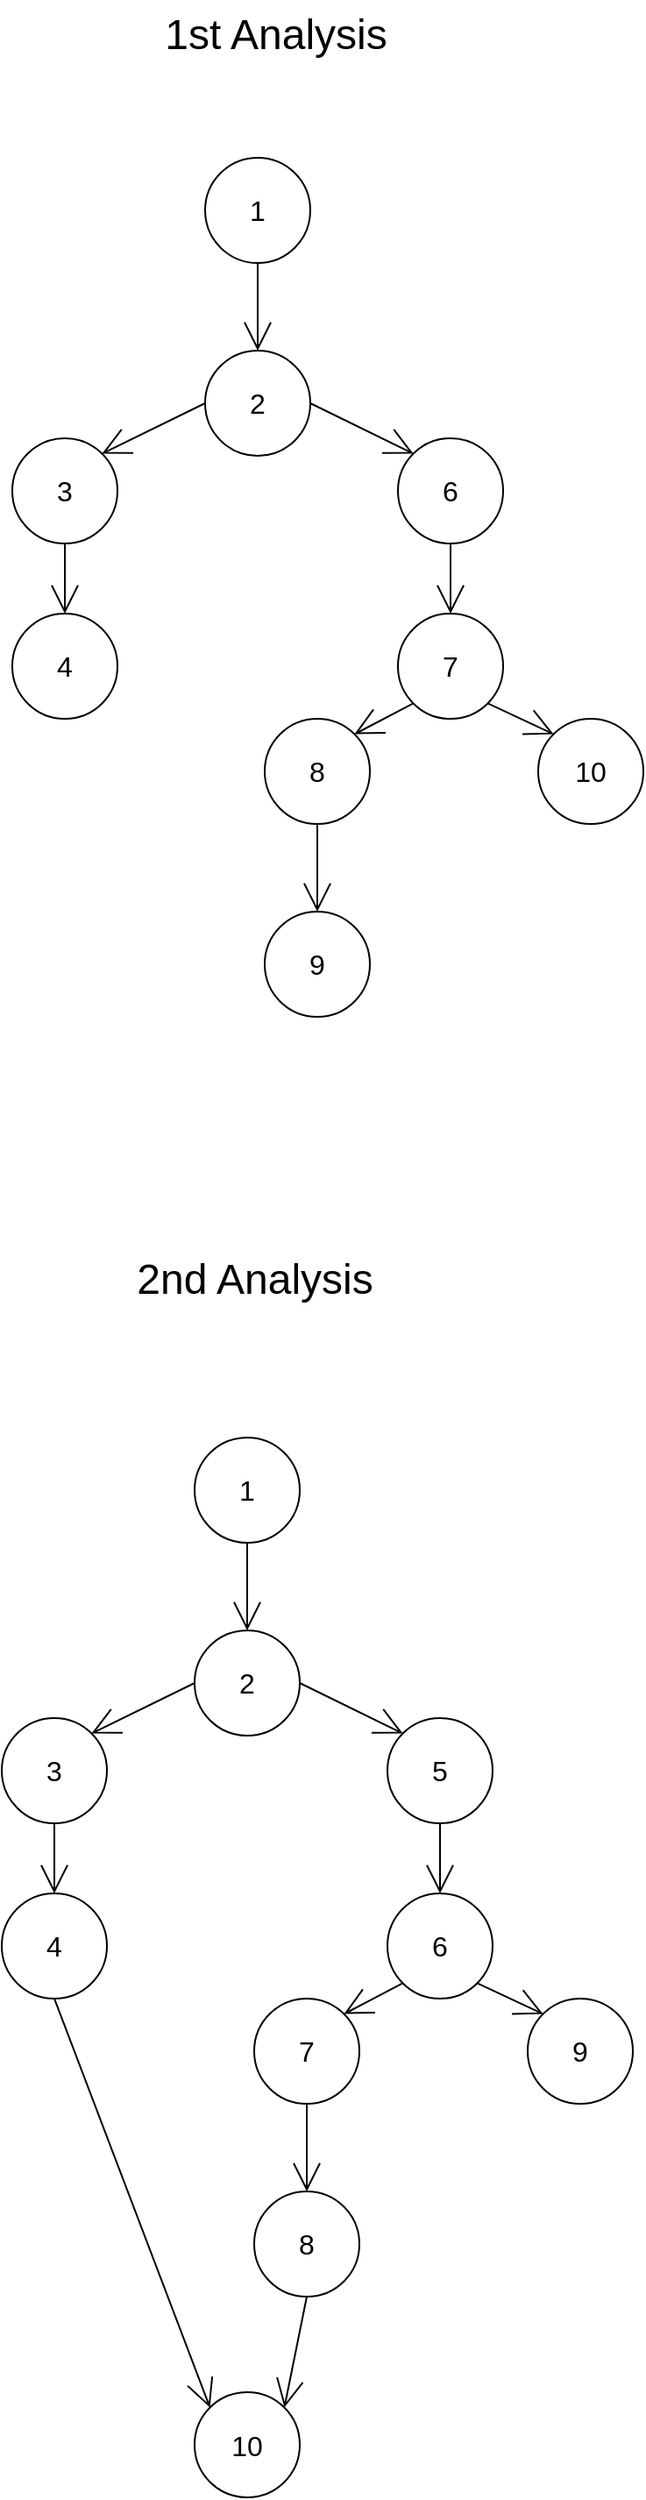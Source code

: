 <mxfile version="20.3.0" type="device"><diagram id="C5RBs43oDa-KdzZeNtuy" name="Page-1"><mxGraphModel dx="1730" dy="1082" grid="1" gridSize="10" guides="1" tooltips="1" connect="1" arrows="1" fold="1" page="1" pageScale="1" pageWidth="827" pageHeight="1169" math="0" shadow="0"><root><mxCell id="WIyWlLk6GJQsqaUBKTNV-0"/><mxCell id="WIyWlLk6GJQsqaUBKTNV-1" parent="WIyWlLk6GJQsqaUBKTNV-0"/><mxCell id="AfDwbG5BIExK9BK922Nz-13" style="edgeStyle=none;curved=1;rounded=0;orthogonalLoop=1;jettySize=auto;html=1;exitX=0.5;exitY=1;exitDx=0;exitDy=0;entryX=0.5;entryY=0;entryDx=0;entryDy=0;fontSize=12;endArrow=open;startSize=14;endSize=14;sourcePerimeterSpacing=8;targetPerimeterSpacing=8;" parent="WIyWlLk6GJQsqaUBKTNV-1" source="AfDwbG5BIExK9BK922Nz-0" target="AfDwbG5BIExK9BK922Nz-1" edge="1"><mxGeometry relative="1" as="geometry"/></mxCell><mxCell id="AfDwbG5BIExK9BK922Nz-0" value="1" style="ellipse;whiteSpace=wrap;html=1;fontSize=16;" parent="WIyWlLk6GJQsqaUBKTNV-1" vertex="1"><mxGeometry x="368" y="860" width="60" height="60" as="geometry"/></mxCell><mxCell id="AfDwbG5BIExK9BK922Nz-33" style="edgeStyle=none;curved=1;rounded=0;orthogonalLoop=1;jettySize=auto;html=1;exitX=1;exitY=0.5;exitDx=0;exitDy=0;entryX=0;entryY=0;entryDx=0;entryDy=0;fontSize=12;endArrow=open;startSize=14;endSize=14;sourcePerimeterSpacing=8;targetPerimeterSpacing=8;" parent="WIyWlLk6GJQsqaUBKTNV-1" source="AfDwbG5BIExK9BK922Nz-1" target="AfDwbG5BIExK9BK922Nz-5" edge="1"><mxGeometry relative="1" as="geometry"/></mxCell><mxCell id="AfDwbG5BIExK9BK922Nz-34" style="edgeStyle=none;curved=1;rounded=0;orthogonalLoop=1;jettySize=auto;html=1;exitX=0;exitY=0.5;exitDx=0;exitDy=0;entryX=1;entryY=0;entryDx=0;entryDy=0;fontSize=12;endArrow=open;startSize=14;endSize=14;sourcePerimeterSpacing=8;targetPerimeterSpacing=8;" parent="WIyWlLk6GJQsqaUBKTNV-1" source="AfDwbG5BIExK9BK922Nz-1" target="AfDwbG5BIExK9BK922Nz-3" edge="1"><mxGeometry relative="1" as="geometry"/></mxCell><mxCell id="AfDwbG5BIExK9BK922Nz-1" value="2" style="ellipse;whiteSpace=wrap;html=1;fontSize=16;" parent="WIyWlLk6GJQsqaUBKTNV-1" vertex="1"><mxGeometry x="368" y="970" width="60" height="60" as="geometry"/></mxCell><mxCell id="AfDwbG5BIExK9BK922Nz-21" style="edgeStyle=none;curved=1;rounded=0;orthogonalLoop=1;jettySize=auto;html=1;exitX=0.5;exitY=1;exitDx=0;exitDy=0;entryX=0.5;entryY=0;entryDx=0;entryDy=0;fontSize=12;endArrow=open;startSize=14;endSize=14;sourcePerimeterSpacing=8;targetPerimeterSpacing=8;" parent="WIyWlLk6GJQsqaUBKTNV-1" source="AfDwbG5BIExK9BK922Nz-3" target="AfDwbG5BIExK9BK922Nz-7" edge="1"><mxGeometry relative="1" as="geometry"/></mxCell><mxCell id="AfDwbG5BIExK9BK922Nz-3" value="3" style="ellipse;whiteSpace=wrap;html=1;fontSize=16;" parent="WIyWlLk6GJQsqaUBKTNV-1" vertex="1"><mxGeometry x="258" y="1020" width="60" height="60" as="geometry"/></mxCell><mxCell id="AfDwbG5BIExK9BK922Nz-22" style="edgeStyle=none;curved=1;rounded=0;orthogonalLoop=1;jettySize=auto;html=1;exitX=0.5;exitY=1;exitDx=0;exitDy=0;entryX=0.5;entryY=0;entryDx=0;entryDy=0;fontSize=12;endArrow=open;startSize=14;endSize=14;sourcePerimeterSpacing=8;targetPerimeterSpacing=8;" parent="WIyWlLk6GJQsqaUBKTNV-1" source="AfDwbG5BIExK9BK922Nz-5" target="AfDwbG5BIExK9BK922Nz-8" edge="1"><mxGeometry relative="1" as="geometry"/></mxCell><mxCell id="AfDwbG5BIExK9BK922Nz-5" value="5" style="ellipse;whiteSpace=wrap;html=1;fontSize=16;" parent="WIyWlLk6GJQsqaUBKTNV-1" vertex="1"><mxGeometry x="478" y="1020" width="60" height="60" as="geometry"/></mxCell><mxCell id="AfDwbG5BIExK9BK922Nz-27" style="edgeStyle=none;curved=1;rounded=0;orthogonalLoop=1;jettySize=auto;html=1;exitX=0.5;exitY=1;exitDx=0;exitDy=0;entryX=0;entryY=0;entryDx=0;entryDy=0;fontSize=12;endArrow=open;startSize=14;endSize=14;sourcePerimeterSpacing=8;targetPerimeterSpacing=8;" parent="WIyWlLk6GJQsqaUBKTNV-1" source="AfDwbG5BIExK9BK922Nz-7" target="AfDwbG5BIExK9BK922Nz-12" edge="1"><mxGeometry relative="1" as="geometry"/></mxCell><mxCell id="AfDwbG5BIExK9BK922Nz-7" value="4" style="ellipse;whiteSpace=wrap;html=1;fontSize=16;" parent="WIyWlLk6GJQsqaUBKTNV-1" vertex="1"><mxGeometry x="258" y="1120" width="60" height="60" as="geometry"/></mxCell><mxCell id="AfDwbG5BIExK9BK922Nz-31" style="edgeStyle=none;curved=1;rounded=0;orthogonalLoop=1;jettySize=auto;html=1;exitX=1;exitY=1;exitDx=0;exitDy=0;entryX=0;entryY=0;entryDx=0;entryDy=0;fontSize=12;endArrow=open;startSize=14;endSize=14;sourcePerimeterSpacing=8;targetPerimeterSpacing=8;" parent="WIyWlLk6GJQsqaUBKTNV-1" source="AfDwbG5BIExK9BK922Nz-8" target="AfDwbG5BIExK9BK922Nz-10" edge="1"><mxGeometry relative="1" as="geometry"/></mxCell><mxCell id="AfDwbG5BIExK9BK922Nz-32" style="edgeStyle=none;curved=1;rounded=0;orthogonalLoop=1;jettySize=auto;html=1;exitX=0;exitY=1;exitDx=0;exitDy=0;entryX=1;entryY=0;entryDx=0;entryDy=0;fontSize=12;endArrow=open;startSize=14;endSize=14;sourcePerimeterSpacing=8;targetPerimeterSpacing=8;" parent="WIyWlLk6GJQsqaUBKTNV-1" source="AfDwbG5BIExK9BK922Nz-8" target="AfDwbG5BIExK9BK922Nz-9" edge="1"><mxGeometry relative="1" as="geometry"/></mxCell><mxCell id="AfDwbG5BIExK9BK922Nz-8" value="6" style="ellipse;whiteSpace=wrap;html=1;fontSize=16;" parent="WIyWlLk6GJQsqaUBKTNV-1" vertex="1"><mxGeometry x="478" y="1120" width="60" height="60" as="geometry"/></mxCell><mxCell id="AfDwbG5BIExK9BK922Nz-25" style="edgeStyle=none;curved=1;rounded=0;orthogonalLoop=1;jettySize=auto;html=1;exitX=0.5;exitY=1;exitDx=0;exitDy=0;entryX=0.5;entryY=0;entryDx=0;entryDy=0;fontSize=12;endArrow=open;startSize=14;endSize=14;sourcePerimeterSpacing=8;targetPerimeterSpacing=8;" parent="WIyWlLk6GJQsqaUBKTNV-1" source="AfDwbG5BIExK9BK922Nz-9" target="AfDwbG5BIExK9BK922Nz-11" edge="1"><mxGeometry relative="1" as="geometry"/></mxCell><mxCell id="AfDwbG5BIExK9BK922Nz-9" value="7" style="ellipse;whiteSpace=wrap;html=1;fontSize=16;" parent="WIyWlLk6GJQsqaUBKTNV-1" vertex="1"><mxGeometry x="402" y="1180" width="60" height="60" as="geometry"/></mxCell><mxCell id="AfDwbG5BIExK9BK922Nz-10" value="9" style="ellipse;whiteSpace=wrap;html=1;fontSize=16;" parent="WIyWlLk6GJQsqaUBKTNV-1" vertex="1"><mxGeometry x="558" y="1180" width="60" height="60" as="geometry"/></mxCell><mxCell id="AfDwbG5BIExK9BK922Nz-30" style="edgeStyle=none;curved=1;rounded=0;orthogonalLoop=1;jettySize=auto;html=1;exitX=0.5;exitY=1;exitDx=0;exitDy=0;entryX=1;entryY=0;entryDx=0;entryDy=0;fontSize=12;endArrow=open;startSize=14;endSize=14;sourcePerimeterSpacing=8;targetPerimeterSpacing=8;" parent="WIyWlLk6GJQsqaUBKTNV-1" source="AfDwbG5BIExK9BK922Nz-11" target="AfDwbG5BIExK9BK922Nz-12" edge="1"><mxGeometry relative="1" as="geometry"/></mxCell><mxCell id="AfDwbG5BIExK9BK922Nz-11" value="8" style="ellipse;whiteSpace=wrap;html=1;fontSize=16;" parent="WIyWlLk6GJQsqaUBKTNV-1" vertex="1"><mxGeometry x="402" y="1290" width="60" height="60" as="geometry"/></mxCell><mxCell id="AfDwbG5BIExK9BK922Nz-12" value="10" style="ellipse;whiteSpace=wrap;html=1;fontSize=16;" parent="WIyWlLk6GJQsqaUBKTNV-1" vertex="1"><mxGeometry x="368" y="1404.5" width="60" height="60" as="geometry"/></mxCell><mxCell id="I4tBgnkN0zClBToM0yex-0" value="&lt;font style=&quot;font-size: 24px;&quot;&gt;2nd Analysis&lt;/font&gt;" style="text;html=1;align=center;verticalAlign=middle;resizable=0;points=[];autosize=1;strokeColor=none;fillColor=none;" vertex="1" parent="WIyWlLk6GJQsqaUBKTNV-1"><mxGeometry x="322" y="750" width="160" height="40" as="geometry"/></mxCell><mxCell id="I4tBgnkN0zClBToM0yex-2" value="&lt;font style=&quot;font-size: 24px;&quot;&gt;1st Analysis&lt;/font&gt;" style="text;html=1;align=center;verticalAlign=middle;resizable=0;points=[];autosize=1;strokeColor=none;fillColor=none;" vertex="1" parent="WIyWlLk6GJQsqaUBKTNV-1"><mxGeometry x="339" y="40" width="150" height="40" as="geometry"/></mxCell><mxCell id="I4tBgnkN0zClBToM0yex-3" style="edgeStyle=none;curved=1;rounded=0;orthogonalLoop=1;jettySize=auto;html=1;exitX=0.5;exitY=1;exitDx=0;exitDy=0;entryX=0.5;entryY=0;entryDx=0;entryDy=0;fontSize=12;endArrow=open;startSize=14;endSize=14;sourcePerimeterSpacing=8;targetPerimeterSpacing=8;" edge="1" parent="WIyWlLk6GJQsqaUBKTNV-1" source="I4tBgnkN0zClBToM0yex-4" target="I4tBgnkN0zClBToM0yex-7"><mxGeometry relative="1" as="geometry"/></mxCell><mxCell id="I4tBgnkN0zClBToM0yex-4" value="1" style="ellipse;whiteSpace=wrap;html=1;fontSize=16;" vertex="1" parent="WIyWlLk6GJQsqaUBKTNV-1"><mxGeometry x="374" y="130" width="60" height="60" as="geometry"/></mxCell><mxCell id="I4tBgnkN0zClBToM0yex-5" style="edgeStyle=none;curved=1;rounded=0;orthogonalLoop=1;jettySize=auto;html=1;exitX=1;exitY=0.5;exitDx=0;exitDy=0;entryX=0;entryY=0;entryDx=0;entryDy=0;fontSize=12;endArrow=open;startSize=14;endSize=14;sourcePerimeterSpacing=8;targetPerimeterSpacing=8;" edge="1" parent="WIyWlLk6GJQsqaUBKTNV-1" source="I4tBgnkN0zClBToM0yex-7" target="I4tBgnkN0zClBToM0yex-11"><mxGeometry relative="1" as="geometry"/></mxCell><mxCell id="I4tBgnkN0zClBToM0yex-6" style="edgeStyle=none;curved=1;rounded=0;orthogonalLoop=1;jettySize=auto;html=1;exitX=0;exitY=0.5;exitDx=0;exitDy=0;entryX=1;entryY=0;entryDx=0;entryDy=0;fontSize=12;endArrow=open;startSize=14;endSize=14;sourcePerimeterSpacing=8;targetPerimeterSpacing=8;" edge="1" parent="WIyWlLk6GJQsqaUBKTNV-1" source="I4tBgnkN0zClBToM0yex-7" target="I4tBgnkN0zClBToM0yex-9"><mxGeometry relative="1" as="geometry"/></mxCell><mxCell id="I4tBgnkN0zClBToM0yex-7" value="2" style="ellipse;whiteSpace=wrap;html=1;fontSize=16;" vertex="1" parent="WIyWlLk6GJQsqaUBKTNV-1"><mxGeometry x="374" y="240" width="60" height="60" as="geometry"/></mxCell><mxCell id="I4tBgnkN0zClBToM0yex-8" style="edgeStyle=none;curved=1;rounded=0;orthogonalLoop=1;jettySize=auto;html=1;exitX=0.5;exitY=1;exitDx=0;exitDy=0;entryX=0.5;entryY=0;entryDx=0;entryDy=0;fontSize=12;endArrow=open;startSize=14;endSize=14;sourcePerimeterSpacing=8;targetPerimeterSpacing=8;" edge="1" parent="WIyWlLk6GJQsqaUBKTNV-1" source="I4tBgnkN0zClBToM0yex-9" target="I4tBgnkN0zClBToM0yex-13"><mxGeometry relative="1" as="geometry"/></mxCell><mxCell id="I4tBgnkN0zClBToM0yex-9" value="3" style="ellipse;whiteSpace=wrap;html=1;fontSize=16;" vertex="1" parent="WIyWlLk6GJQsqaUBKTNV-1"><mxGeometry x="264" y="290" width="60" height="60" as="geometry"/></mxCell><mxCell id="I4tBgnkN0zClBToM0yex-10" style="edgeStyle=none;curved=1;rounded=0;orthogonalLoop=1;jettySize=auto;html=1;exitX=0.5;exitY=1;exitDx=0;exitDy=0;entryX=0.5;entryY=0;entryDx=0;entryDy=0;fontSize=12;endArrow=open;startSize=14;endSize=14;sourcePerimeterSpacing=8;targetPerimeterSpacing=8;" edge="1" parent="WIyWlLk6GJQsqaUBKTNV-1" source="I4tBgnkN0zClBToM0yex-11" target="I4tBgnkN0zClBToM0yex-16"><mxGeometry relative="1" as="geometry"/></mxCell><mxCell id="I4tBgnkN0zClBToM0yex-11" value="6" style="ellipse;whiteSpace=wrap;html=1;fontSize=16;" vertex="1" parent="WIyWlLk6GJQsqaUBKTNV-1"><mxGeometry x="484" y="290" width="60" height="60" as="geometry"/></mxCell><mxCell id="I4tBgnkN0zClBToM0yex-13" value="4" style="ellipse;whiteSpace=wrap;html=1;fontSize=16;" vertex="1" parent="WIyWlLk6GJQsqaUBKTNV-1"><mxGeometry x="264" y="390" width="60" height="60" as="geometry"/></mxCell><mxCell id="I4tBgnkN0zClBToM0yex-14" style="edgeStyle=none;curved=1;rounded=0;orthogonalLoop=1;jettySize=auto;html=1;exitX=1;exitY=1;exitDx=0;exitDy=0;entryX=0;entryY=0;entryDx=0;entryDy=0;fontSize=12;endArrow=open;startSize=14;endSize=14;sourcePerimeterSpacing=8;targetPerimeterSpacing=8;" edge="1" parent="WIyWlLk6GJQsqaUBKTNV-1" source="I4tBgnkN0zClBToM0yex-16" target="I4tBgnkN0zClBToM0yex-19"><mxGeometry relative="1" as="geometry"/></mxCell><mxCell id="I4tBgnkN0zClBToM0yex-15" style="edgeStyle=none;curved=1;rounded=0;orthogonalLoop=1;jettySize=auto;html=1;exitX=0;exitY=1;exitDx=0;exitDy=0;entryX=1;entryY=0;entryDx=0;entryDy=0;fontSize=12;endArrow=open;startSize=14;endSize=14;sourcePerimeterSpacing=8;targetPerimeterSpacing=8;" edge="1" parent="WIyWlLk6GJQsqaUBKTNV-1" source="I4tBgnkN0zClBToM0yex-16" target="I4tBgnkN0zClBToM0yex-18"><mxGeometry relative="1" as="geometry"/></mxCell><mxCell id="I4tBgnkN0zClBToM0yex-16" value="7" style="ellipse;whiteSpace=wrap;html=1;fontSize=16;" vertex="1" parent="WIyWlLk6GJQsqaUBKTNV-1"><mxGeometry x="484" y="390" width="60" height="60" as="geometry"/></mxCell><mxCell id="I4tBgnkN0zClBToM0yex-17" style="edgeStyle=none;curved=1;rounded=0;orthogonalLoop=1;jettySize=auto;html=1;exitX=0.5;exitY=1;exitDx=0;exitDy=0;entryX=0.5;entryY=0;entryDx=0;entryDy=0;fontSize=12;endArrow=open;startSize=14;endSize=14;sourcePerimeterSpacing=8;targetPerimeterSpacing=8;" edge="1" parent="WIyWlLk6GJQsqaUBKTNV-1" source="I4tBgnkN0zClBToM0yex-18" target="I4tBgnkN0zClBToM0yex-21"><mxGeometry relative="1" as="geometry"/></mxCell><mxCell id="I4tBgnkN0zClBToM0yex-18" value="8" style="ellipse;whiteSpace=wrap;html=1;fontSize=16;" vertex="1" parent="WIyWlLk6GJQsqaUBKTNV-1"><mxGeometry x="408" y="450" width="60" height="60" as="geometry"/></mxCell><mxCell id="I4tBgnkN0zClBToM0yex-19" value="10" style="ellipse;whiteSpace=wrap;html=1;fontSize=16;" vertex="1" parent="WIyWlLk6GJQsqaUBKTNV-1"><mxGeometry x="564" y="450" width="60" height="60" as="geometry"/></mxCell><mxCell id="I4tBgnkN0zClBToM0yex-21" value="9" style="ellipse;whiteSpace=wrap;html=1;fontSize=16;" vertex="1" parent="WIyWlLk6GJQsqaUBKTNV-1"><mxGeometry x="408" y="560" width="60" height="60" as="geometry"/></mxCell></root></mxGraphModel></diagram></mxfile>